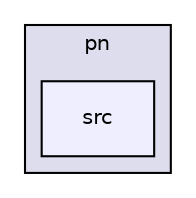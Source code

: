 digraph "src" {
  compound=true
  node [ fontsize="10", fontname="Helvetica"];
  edge [ labelfontsize="10", labelfontname="Helvetica"];
  subgraph clusterdir_797ada12858e7d81e04d2af127577a64 {
    graph [ bgcolor="#ddddee", pencolor="black", label="pn" fontname="Helvetica", fontsize="10", URL="dir_797ada12858e7d81e04d2af127577a64.html"]
  dir_c53a03d593f727149a8d87d7e96f692b [shape=box, label="src", style="filled", fillcolor="#eeeeff", pencolor="black", URL="dir_c53a03d593f727149a8d87d7e96f692b.html"];
  }
}
